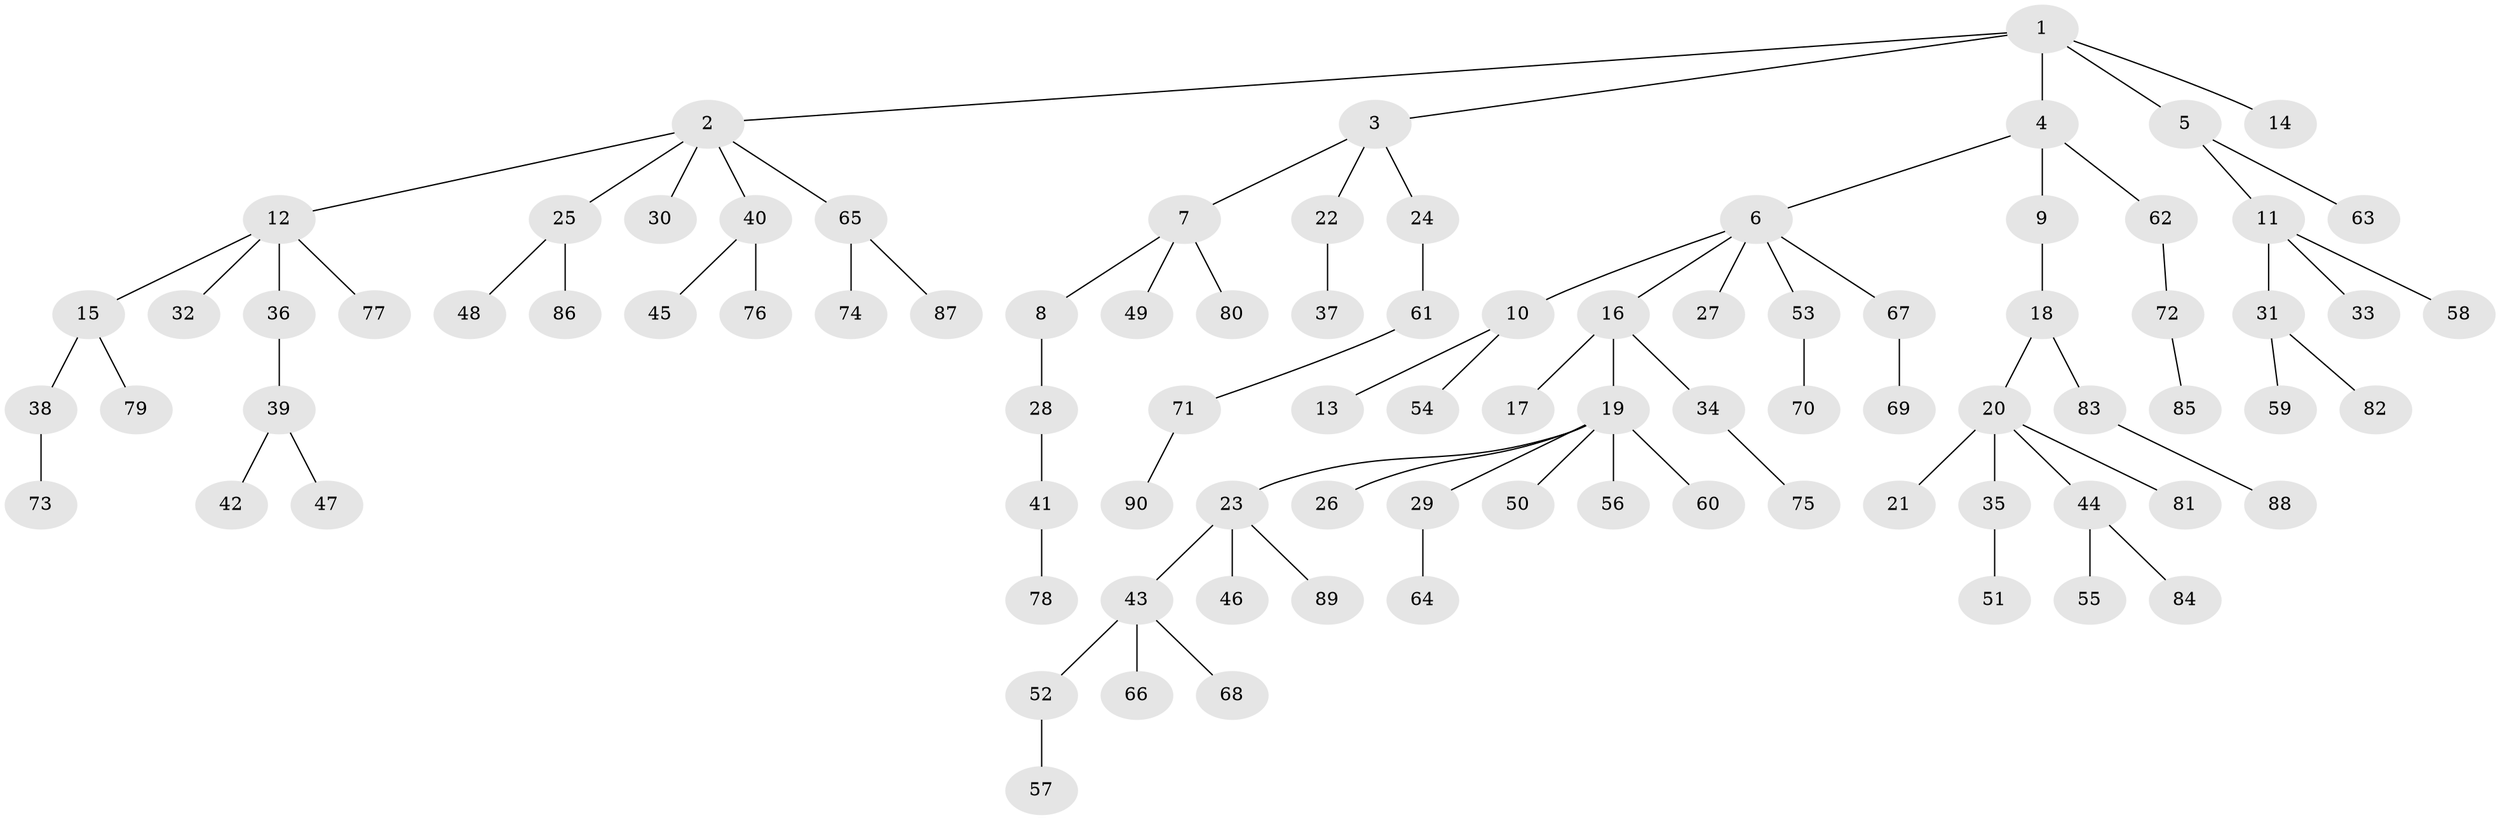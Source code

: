// coarse degree distribution, {4: 0.07692307692307693, 5: 0.03076923076923077, 2: 0.2923076923076923, 3: 0.12307692307692308, 6: 0.015384615384615385, 1: 0.46153846153846156}
// Generated by graph-tools (version 1.1) at 2025/51/03/04/25 22:51:41]
// undirected, 90 vertices, 89 edges
graph export_dot {
  node [color=gray90,style=filled];
  1;
  2;
  3;
  4;
  5;
  6;
  7;
  8;
  9;
  10;
  11;
  12;
  13;
  14;
  15;
  16;
  17;
  18;
  19;
  20;
  21;
  22;
  23;
  24;
  25;
  26;
  27;
  28;
  29;
  30;
  31;
  32;
  33;
  34;
  35;
  36;
  37;
  38;
  39;
  40;
  41;
  42;
  43;
  44;
  45;
  46;
  47;
  48;
  49;
  50;
  51;
  52;
  53;
  54;
  55;
  56;
  57;
  58;
  59;
  60;
  61;
  62;
  63;
  64;
  65;
  66;
  67;
  68;
  69;
  70;
  71;
  72;
  73;
  74;
  75;
  76;
  77;
  78;
  79;
  80;
  81;
  82;
  83;
  84;
  85;
  86;
  87;
  88;
  89;
  90;
  1 -- 2;
  1 -- 3;
  1 -- 4;
  1 -- 5;
  1 -- 14;
  2 -- 12;
  2 -- 25;
  2 -- 30;
  2 -- 40;
  2 -- 65;
  3 -- 7;
  3 -- 22;
  3 -- 24;
  4 -- 6;
  4 -- 9;
  4 -- 62;
  5 -- 11;
  5 -- 63;
  6 -- 10;
  6 -- 16;
  6 -- 27;
  6 -- 53;
  6 -- 67;
  7 -- 8;
  7 -- 49;
  7 -- 80;
  8 -- 28;
  9 -- 18;
  10 -- 13;
  10 -- 54;
  11 -- 31;
  11 -- 33;
  11 -- 58;
  12 -- 15;
  12 -- 32;
  12 -- 36;
  12 -- 77;
  15 -- 38;
  15 -- 79;
  16 -- 17;
  16 -- 19;
  16 -- 34;
  18 -- 20;
  18 -- 83;
  19 -- 23;
  19 -- 26;
  19 -- 29;
  19 -- 50;
  19 -- 56;
  19 -- 60;
  20 -- 21;
  20 -- 35;
  20 -- 44;
  20 -- 81;
  22 -- 37;
  23 -- 43;
  23 -- 46;
  23 -- 89;
  24 -- 61;
  25 -- 48;
  25 -- 86;
  28 -- 41;
  29 -- 64;
  31 -- 59;
  31 -- 82;
  34 -- 75;
  35 -- 51;
  36 -- 39;
  38 -- 73;
  39 -- 42;
  39 -- 47;
  40 -- 45;
  40 -- 76;
  41 -- 78;
  43 -- 52;
  43 -- 66;
  43 -- 68;
  44 -- 55;
  44 -- 84;
  52 -- 57;
  53 -- 70;
  61 -- 71;
  62 -- 72;
  65 -- 74;
  65 -- 87;
  67 -- 69;
  71 -- 90;
  72 -- 85;
  83 -- 88;
}
